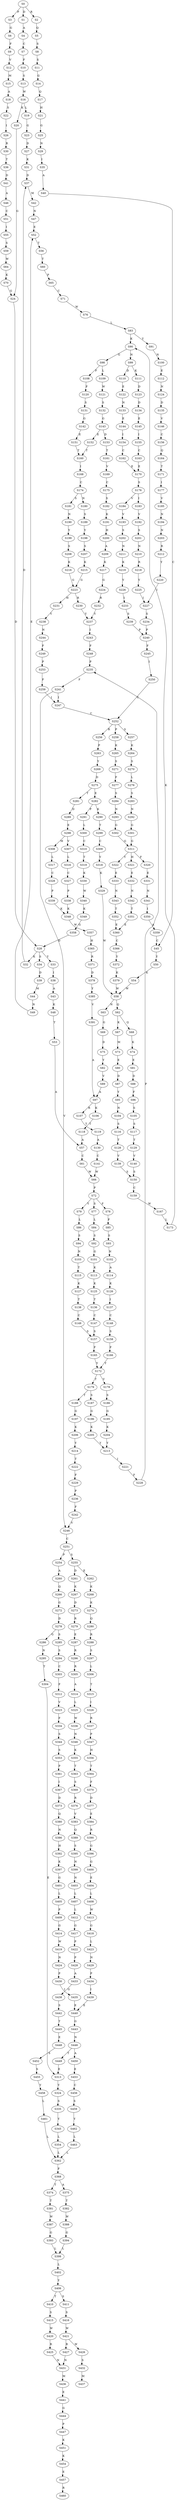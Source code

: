 strict digraph  {
	S0 -> S1 [ label = D ];
	S0 -> S2 [ label = R ];
	S0 -> S3 [ label = P ];
	S1 -> S4 [ label = A ];
	S2 -> S5 [ label = Q ];
	S3 -> S6 [ label = G ];
	S4 -> S7 [ label = C ];
	S5 -> S8 [ label = S ];
	S6 -> S9 [ label = F ];
	S7 -> S10 [ label = F ];
	S8 -> S11 [ label = S ];
	S9 -> S12 [ label = V ];
	S10 -> S13 [ label = S ];
	S11 -> S14 [ label = G ];
	S12 -> S15 [ label = M ];
	S13 -> S16 [ label = W ];
	S14 -> S17 [ label = Q ];
	S15 -> S18 [ label = A ];
	S16 -> S19 [ label = L ];
	S16 -> S20 [ label = K ];
	S17 -> S21 [ label = H ];
	S18 -> S22 [ label = S ];
	S19 -> S23 [ label = G ];
	S20 -> S24 [ label = G ];
	S21 -> S25 [ label = G ];
	S22 -> S26 [ label = I ];
	S23 -> S27 [ label = D ];
	S24 -> S28 [ label = D ];
	S25 -> S29 [ label = N ];
	S26 -> S30 [ label = R ];
	S27 -> S31 [ label = K ];
	S28 -> S32 [ label = K ];
	S28 -> S33 [ label = Y ];
	S28 -> S34 [ label = S ];
	S29 -> S35 [ label = I ];
	S30 -> S36 [ label = T ];
	S31 -> S37 [ label = D ];
	S32 -> S37 [ label = D ];
	S33 -> S38 [ label = I ];
	S34 -> S39 [ label = D ];
	S35 -> S40 [ label = A ];
	S36 -> S41 [ label = D ];
	S37 -> S42 [ label = M ];
	S38 -> S43 [ label = A ];
	S39 -> S44 [ label = M ];
	S40 -> S45 [ label = C ];
	S41 -> S46 [ label = A ];
	S42 -> S47 [ label = N ];
	S43 -> S48 [ label = K ];
	S44 -> S49 [ label = N ];
	S45 -> S50 [ label = Y ];
	S46 -> S51 [ label = C ];
	S47 -> S52 [ label = E ];
	S48 -> S53 [ label = T ];
	S49 -> S52 [ label = E ];
	S50 -> S54 [ label = K ];
	S51 -> S55 [ label = I ];
	S52 -> S56 [ label = T ];
	S53 -> S57 [ label = A ];
	S54 -> S58 [ label = W ];
	S55 -> S59 [ label = S ];
	S56 -> S60 [ label = T ];
	S57 -> S61 [ label = C ];
	S58 -> S62 [ label = Q ];
	S58 -> S63 [ label = N ];
	S59 -> S64 [ label = W ];
	S60 -> S65 [ label = P ];
	S61 -> S66 [ label = W ];
	S62 -> S67 [ label = K ];
	S62 -> S68 [ label = Q ];
	S63 -> S69 [ label = G ];
	S64 -> S70 [ label = K ];
	S65 -> S71 [ label = C ];
	S66 -> S72 [ label = P ];
	S67 -> S73 [ label = M ];
	S68 -> S74 [ label = K ];
	S69 -> S75 [ label = D ];
	S70 -> S24 [ label = G ];
	S71 -> S76 [ label = W ];
	S72 -> S77 [ label = S ];
	S72 -> S78 [ label = F ];
	S72 -> S79 [ label = Y ];
	S73 -> S80 [ label = E ];
	S74 -> S81 [ label = E ];
	S75 -> S82 [ label = Y ];
	S76 -> S83 [ label = L ];
	S77 -> S84 [ label = L ];
	S78 -> S85 [ label = F ];
	S79 -> S86 [ label = L ];
	S80 -> S87 [ label = D ];
	S81 -> S88 [ label = D ];
	S82 -> S89 [ label = V ];
	S83 -> S90 [ label = K ];
	S83 -> S91 [ label = Y ];
	S84 -> S92 [ label = S ];
	S85 -> S93 [ label = S ];
	S86 -> S94 [ label = S ];
	S87 -> S95 [ label = Y ];
	S88 -> S96 [ label = F ];
	S89 -> S97 [ label = A ];
	S90 -> S98 [ label = G ];
	S90 -> S99 [ label = N ];
	S91 -> S100 [ label = N ];
	S92 -> S101 [ label = G ];
	S93 -> S102 [ label = N ];
	S94 -> S103 [ label = N ];
	S95 -> S104 [ label = N ];
	S96 -> S105 [ label = S ];
	S97 -> S106 [ label = K ];
	S97 -> S107 [ label = R ];
	S98 -> S108 [ label = F ];
	S98 -> S109 [ label = L ];
	S99 -> S110 [ label = D ];
	S99 -> S111 [ label = K ];
	S100 -> S112 [ label = E ];
	S101 -> S113 [ label = K ];
	S102 -> S114 [ label = A ];
	S103 -> S115 [ label = T ];
	S104 -> S116 [ label = S ];
	S105 -> S117 [ label = S ];
	S106 -> S118 [ label = T ];
	S107 -> S119 [ label = T ];
	S108 -> S120 [ label = F ];
	S109 -> S121 [ label = W ];
	S110 -> S122 [ label = E ];
	S111 -> S123 [ label = D ];
	S112 -> S124 [ label = N ];
	S113 -> S125 [ label = K ];
	S114 -> S126 [ label = K ];
	S115 -> S127 [ label = K ];
	S116 -> S128 [ label = T ];
	S117 -> S129 [ label = T ];
	S118 -> S57 [ label = A ];
	S119 -> S130 [ label = A ];
	S120 -> S131 [ label = S ];
	S121 -> S132 [ label = S ];
	S122 -> S133 [ label = N ];
	S123 -> S134 [ label = D ];
	S124 -> S135 [ label = D ];
	S125 -> S136 [ label = T ];
	S126 -> S137 [ label = I ];
	S127 -> S138 [ label = T ];
	S128 -> S139 [ label = V ];
	S129 -> S140 [ label = V ];
	S130 -> S141 [ label = C ];
	S131 -> S142 [ label = G ];
	S132 -> S143 [ label = G ];
	S133 -> S144 [ label = E ];
	S134 -> S145 [ label = E ];
	S135 -> S146 [ label = V ];
	S136 -> S147 [ label = C ];
	S137 -> S148 [ label = C ];
	S138 -> S149 [ label = C ];
	S139 -> S150 [ label = S ];
	S140 -> S150 [ label = S ];
	S141 -> S66 [ label = W ];
	S142 -> S151 [ label = E ];
	S143 -> S152 [ label = E ];
	S143 -> S153 [ label = D ];
	S144 -> S154 [ label = I ];
	S145 -> S155 [ label = I ];
	S146 -> S156 [ label = C ];
	S147 -> S157 [ label = S ];
	S148 -> S158 [ label = S ];
	S149 -> S157 [ label = S ];
	S150 -> S159 [ label = C ];
	S151 -> S160 [ label = T ];
	S152 -> S160 [ label = T ];
	S153 -> S161 [ label = T ];
	S154 -> S162 [ label = C ];
	S155 -> S163 [ label = C ];
	S156 -> S164 [ label = Q ];
	S157 -> S165 [ label = F ];
	S158 -> S166 [ label = F ];
	S159 -> S167 [ label = W ];
	S160 -> S168 [ label = I ];
	S161 -> S169 [ label = V ];
	S162 -> S170 [ label = E ];
	S163 -> S170 [ label = E ];
	S164 -> S171 [ label = T ];
	S165 -> S172 [ label = Y ];
	S166 -> S172 [ label = Y ];
	S167 -> S173 [ label = L ];
	S168 -> S174 [ label = C ];
	S169 -> S175 [ label = C ];
	S170 -> S176 [ label = S ];
	S171 -> S177 [ label = I ];
	S172 -> S178 [ label = V ];
	S172 -> S179 [ label = T ];
	S173 -> S90 [ label = K ];
	S174 -> S180 [ label = N ];
	S174 -> S181 [ label = S ];
	S175 -> S182 [ label = S ];
	S176 -> S183 [ label = I ];
	S176 -> S184 [ label = V ];
	S177 -> S185 [ label = V ];
	S178 -> S186 [ label = S ];
	S179 -> S187 [ label = S ];
	S179 -> S188 [ label = T ];
	S180 -> S189 [ label = S ];
	S181 -> S190 [ label = N ];
	S182 -> S191 [ label = K ];
	S183 -> S192 [ label = V ];
	S184 -> S193 [ label = V ];
	S185 -> S194 [ label = N ];
	S186 -> S195 [ label = G ];
	S187 -> S196 [ label = G ];
	S188 -> S197 [ label = G ];
	S189 -> S198 [ label = Y ];
	S190 -> S199 [ label = Y ];
	S191 -> S200 [ label = H ];
	S192 -> S201 [ label = S ];
	S193 -> S202 [ label = S ];
	S194 -> S203 [ label = N ];
	S195 -> S204 [ label = K ];
	S196 -> S205 [ label = K ];
	S197 -> S206 [ label = K ];
	S198 -> S207 [ label = S ];
	S199 -> S208 [ label = S ];
	S200 -> S209 [ label = A ];
	S201 -> S210 [ label = N ];
	S202 -> S211 [ label = N ];
	S203 -> S212 [ label = R ];
	S204 -> S213 [ label = Y ];
	S205 -> S213 [ label = Y ];
	S206 -> S214 [ label = Y ];
	S207 -> S215 [ label = K ];
	S208 -> S216 [ label = K ];
	S209 -> S217 [ label = K ];
	S210 -> S218 [ label = R ];
	S211 -> S219 [ label = K ];
	S212 -> S220 [ label = Y ];
	S213 -> S221 [ label = I ];
	S214 -> S222 [ label = T ];
	S215 -> S223 [ label = G ];
	S216 -> S223 [ label = G ];
	S217 -> S224 [ label = G ];
	S218 -> S225 [ label = Y ];
	S219 -> S226 [ label = Y ];
	S220 -> S227 [ label = I ];
	S221 -> S228 [ label = F ];
	S222 -> S229 [ label = F ];
	S223 -> S230 [ label = R ];
	S223 -> S231 [ label = H ];
	S224 -> S232 [ label = R ];
	S225 -> S227 [ label = I ];
	S226 -> S233 [ label = I ];
	S227 -> S234 [ label = S ];
	S228 -> S235 [ label = P ];
	S229 -> S236 [ label = P ];
	S230 -> S237 [ label = Y ];
	S231 -> S238 [ label = Y ];
	S232 -> S237 [ label = Y ];
	S233 -> S239 [ label = S ];
	S234 -> S240 [ label = P ];
	S235 -> S241 [ label = F ];
	S236 -> S242 [ label = F ];
	S237 -> S243 [ label = I ];
	S238 -> S244 [ label = N ];
	S239 -> S240 [ label = P ];
	S240 -> S245 [ label = F ];
	S241 -> S246 [ label = V ];
	S241 -> S247 [ label = I ];
	S242 -> S246 [ label = V ];
	S243 -> S248 [ label = F ];
	S244 -> S249 [ label = F ];
	S245 -> S250 [ label = I ];
	S246 -> S251 [ label = C ];
	S247 -> S252 [ label = C ];
	S248 -> S235 [ label = P ];
	S249 -> S253 [ label = P ];
	S250 -> S252 [ label = C ];
	S251 -> S254 [ label = P ];
	S251 -> S255 [ label = S ];
	S252 -> S256 [ label = R ];
	S252 -> S257 [ label = S ];
	S252 -> S258 [ label = P ];
	S253 -> S259 [ label = F ];
	S254 -> S260 [ label = A ];
	S255 -> S261 [ label = D ];
	S255 -> S262 [ label = E ];
	S256 -> S263 [ label = P ];
	S257 -> S264 [ label = K ];
	S258 -> S265 [ label = K ];
	S259 -> S247 [ label = I ];
	S260 -> S266 [ label = Q ];
	S261 -> S267 [ label = K ];
	S262 -> S268 [ label = K ];
	S263 -> S269 [ label = Y ];
	S264 -> S270 [ label = S ];
	S265 -> S271 [ label = S ];
	S266 -> S272 [ label = G ];
	S267 -> S273 [ label = D ];
	S268 -> S274 [ label = K ];
	S269 -> S275 [ label = D ];
	S270 -> S276 [ label = L ];
	S271 -> S277 [ label = F ];
	S272 -> S278 [ label = D ];
	S273 -> S279 [ label = R ];
	S274 -> S280 [ label = Q ];
	S275 -> S281 [ label = T ];
	S275 -> S282 [ label = E ];
	S276 -> S283 [ label = S ];
	S277 -> S284 [ label = S ];
	S278 -> S285 [ label = S ];
	S278 -> S286 [ label = G ];
	S279 -> S287 [ label = E ];
	S280 -> S288 [ label = R ];
	S281 -> S289 [ label = D ];
	S282 -> S290 [ label = K ];
	S282 -> S291 [ label = P ];
	S283 -> S292 [ label = N ];
	S284 -> S293 [ label = N ];
	S285 -> S294 [ label = S ];
	S286 -> S295 [ label = N ];
	S287 -> S296 [ label = R ];
	S288 -> S297 [ label = S ];
	S289 -> S298 [ label = E ];
	S290 -> S299 [ label = T ];
	S291 -> S300 [ label = L ];
	S292 -> S301 [ label = G ];
	S293 -> S302 [ label = G ];
	S294 -> S303 [ label = C ];
	S295 -> S304 [ label = T ];
	S296 -> S305 [ label = R ];
	S297 -> S306 [ label = L ];
	S298 -> S307 [ label = V ];
	S298 -> S308 [ label = M ];
	S299 -> S309 [ label = C ];
	S300 -> S310 [ label = C ];
	S301 -> S311 [ label = G ];
	S302 -> S311 [ label = G ];
	S303 -> S312 [ label = F ];
	S304 -> S313 [ label = E ];
	S305 -> S314 [ label = A ];
	S306 -> S315 [ label = T ];
	S307 -> S316 [ label = L ];
	S308 -> S317 [ label = L ];
	S309 -> S318 [ label = Y ];
	S310 -> S319 [ label = T ];
	S311 -> S320 [ label = F ];
	S311 -> S321 [ label = H ];
	S311 -> S322 [ label = Y ];
	S312 -> S323 [ label = V ];
	S313 -> S324 [ label = Y ];
	S314 -> S325 [ label = L ];
	S315 -> S326 [ label = I ];
	S316 -> S327 [ label = C ];
	S317 -> S328 [ label = C ];
	S318 -> S329 [ label = K ];
	S319 -> S330 [ label = K ];
	S320 -> S331 [ label = E ];
	S321 -> S332 [ label = E ];
	S322 -> S333 [ label = E ];
	S323 -> S334 [ label = F ];
	S324 -> S335 [ label = S ];
	S325 -> S336 [ label = W ];
	S326 -> S337 [ label = R ];
	S327 -> S338 [ label = P ];
	S328 -> S339 [ label = P ];
	S329 -> S58 [ label = W ];
	S330 -> S340 [ label = W ];
	S331 -> S341 [ label = N ];
	S332 -> S342 [ label = N ];
	S333 -> S343 [ label = N ];
	S334 -> S344 [ label = S ];
	S335 -> S345 [ label = Y ];
	S336 -> S346 [ label = N ];
	S337 -> S347 [ label = P ];
	S338 -> S348 [ label = K ];
	S339 -> S348 [ label = K ];
	S340 -> S349 [ label = K ];
	S341 -> S350 [ label = I ];
	S342 -> S351 [ label = T ];
	S343 -> S352 [ label = T ];
	S344 -> S353 [ label = S ];
	S345 -> S354 [ label = L ];
	S346 -> S355 [ label = K ];
	S347 -> S356 [ label = H ];
	S348 -> S357 [ label = W ];
	S349 -> S358 [ label = G ];
	S350 -> S359 [ label = A ];
	S351 -> S360 [ label = E ];
	S352 -> S360 [ label = E ];
	S353 -> S361 [ label = P ];
	S354 -> S362 [ label = L ];
	S355 -> S363 [ label = T ];
	S356 -> S364 [ label = T ];
	S357 -> S365 [ label = H ];
	S358 -> S28 [ label = D ];
	S359 -> S45 [ label = C ];
	S360 -> S366 [ label = C ];
	S361 -> S367 [ label = I ];
	S362 -> S368 [ label = F ];
	S363 -> S369 [ label = S ];
	S364 -> S370 [ label = F ];
	S365 -> S371 [ label = R ];
	S366 -> S372 [ label = Y ];
	S367 -> S373 [ label = D ];
	S368 -> S374 [ label = T ];
	S368 -> S375 [ label = A ];
	S369 -> S376 [ label = R ];
	S370 -> S377 [ label = D ];
	S371 -> S378 [ label = D ];
	S372 -> S379 [ label = K ];
	S373 -> S380 [ label = Q ];
	S374 -> S381 [ label = T ];
	S375 -> S382 [ label = T ];
	S376 -> S383 [ label = V ];
	S377 -> S384 [ label = E ];
	S378 -> S385 [ label = Y ];
	S379 -> S58 [ label = W ];
	S380 -> S386 [ label = N ];
	S381 -> S387 [ label = W ];
	S382 -> S388 [ label = W ];
	S383 -> S389 [ label = Q ];
	S384 -> S390 [ label = R ];
	S385 -> S391 [ label = V ];
	S386 -> S392 [ label = H ];
	S387 -> S393 [ label = G ];
	S388 -> S394 [ label = G ];
	S389 -> S395 [ label = S ];
	S390 -> S396 [ label = G ];
	S391 -> S97 [ label = A ];
	S392 -> S397 [ label = K ];
	S393 -> S398 [ label = L ];
	S394 -> S398 [ label = L ];
	S395 -> S399 [ label = N ];
	S396 -> S400 [ label = G ];
	S397 -> S401 [ label = G ];
	S398 -> S402 [ label = L ];
	S399 -> S403 [ label = N ];
	S400 -> S404 [ label = E ];
	S401 -> S405 [ label = L ];
	S402 -> S406 [ label = Y ];
	S403 -> S407 [ label = L ];
	S404 -> S408 [ label = L ];
	S405 -> S409 [ label = P ];
	S406 -> S410 [ label = T ];
	S406 -> S411 [ label = S ];
	S407 -> S412 [ label = L ];
	S408 -> S413 [ label = W ];
	S409 -> S414 [ label = G ];
	S410 -> S415 [ label = S ];
	S411 -> S416 [ label = S ];
	S412 -> S417 [ label = G ];
	S413 -> S418 [ label = G ];
	S414 -> S419 [ label = W ];
	S415 -> S420 [ label = W ];
	S416 -> S421 [ label = W ];
	S417 -> S422 [ label = P ];
	S418 -> S423 [ label = L ];
	S419 -> S424 [ label = N ];
	S420 -> S425 [ label = R ];
	S421 -> S426 [ label = W ];
	S421 -> S427 [ label = R ];
	S422 -> S428 [ label = P ];
	S423 -> S429 [ label = N ];
	S424 -> S430 [ label = P ];
	S425 -> S431 [ label = N ];
	S426 -> S432 [ label = S ];
	S427 -> S431 [ label = N ];
	S428 -> S433 [ label = A ];
	S429 -> S434 [ label = P ];
	S430 -> S435 [ label = I ];
	S431 -> S436 [ label = M ];
	S432 -> S437 [ label = M ];
	S433 -> S438 [ label = G ];
	S434 -> S439 [ label = I ];
	S435 -> S440 [ label = E ];
	S436 -> S441 [ label = E ];
	S438 -> S442 [ label = S ];
	S439 -> S440 [ label = E ];
	S440 -> S443 [ label = G ];
	S441 -> S444 [ label = G ];
	S442 -> S445 [ label = T ];
	S443 -> S446 [ label = N ];
	S444 -> S447 [ label = P ];
	S445 -> S448 [ label = E ];
	S446 -> S449 [ label = T ];
	S446 -> S450 [ label = A ];
	S447 -> S451 [ label = K ];
	S448 -> S452 [ label = S ];
	S449 -> S313 [ label = E ];
	S450 -> S453 [ label = E ];
	S451 -> S454 [ label = K ];
	S452 -> S455 [ label = S ];
	S453 -> S456 [ label = C ];
	S454 -> S457 [ label = E ];
	S455 -> S458 [ label = Y ];
	S456 -> S459 [ label = S ];
	S457 -> S460 [ label = R ];
	S458 -> S461 [ label = L ];
	S459 -> S462 [ label = Y ];
	S461 -> S362 [ label = L ];
	S462 -> S463 [ label = L ];
	S463 -> S362 [ label = L ];
}
